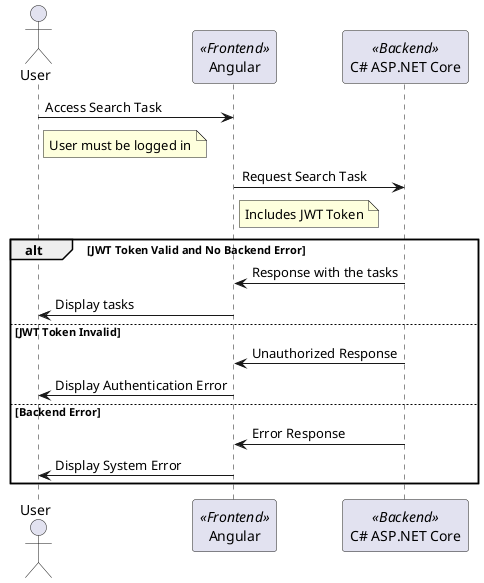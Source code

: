 @startuml
actor User
participant "Angular" as Frontend <<Frontend>>
participant "C# ASP.NET Core" as Backend <<Backend>>

User -> Frontend: Access Search Task
note right of User: User must be logged in

Frontend -> Backend: Request Search Task
note right of Frontend: Includes JWT Token

alt JWT Token Valid and No Backend Error
    Backend -> Frontend: Response with the tasks
    Frontend -> User: Display tasks
else JWT Token Invalid
    Backend -> Frontend: Unauthorized Response
    Frontend -> User: Display Authentication Error
else Backend Error
    Backend -> Frontend: Error Response
    Frontend -> User: Display System Error
end
@enduml
